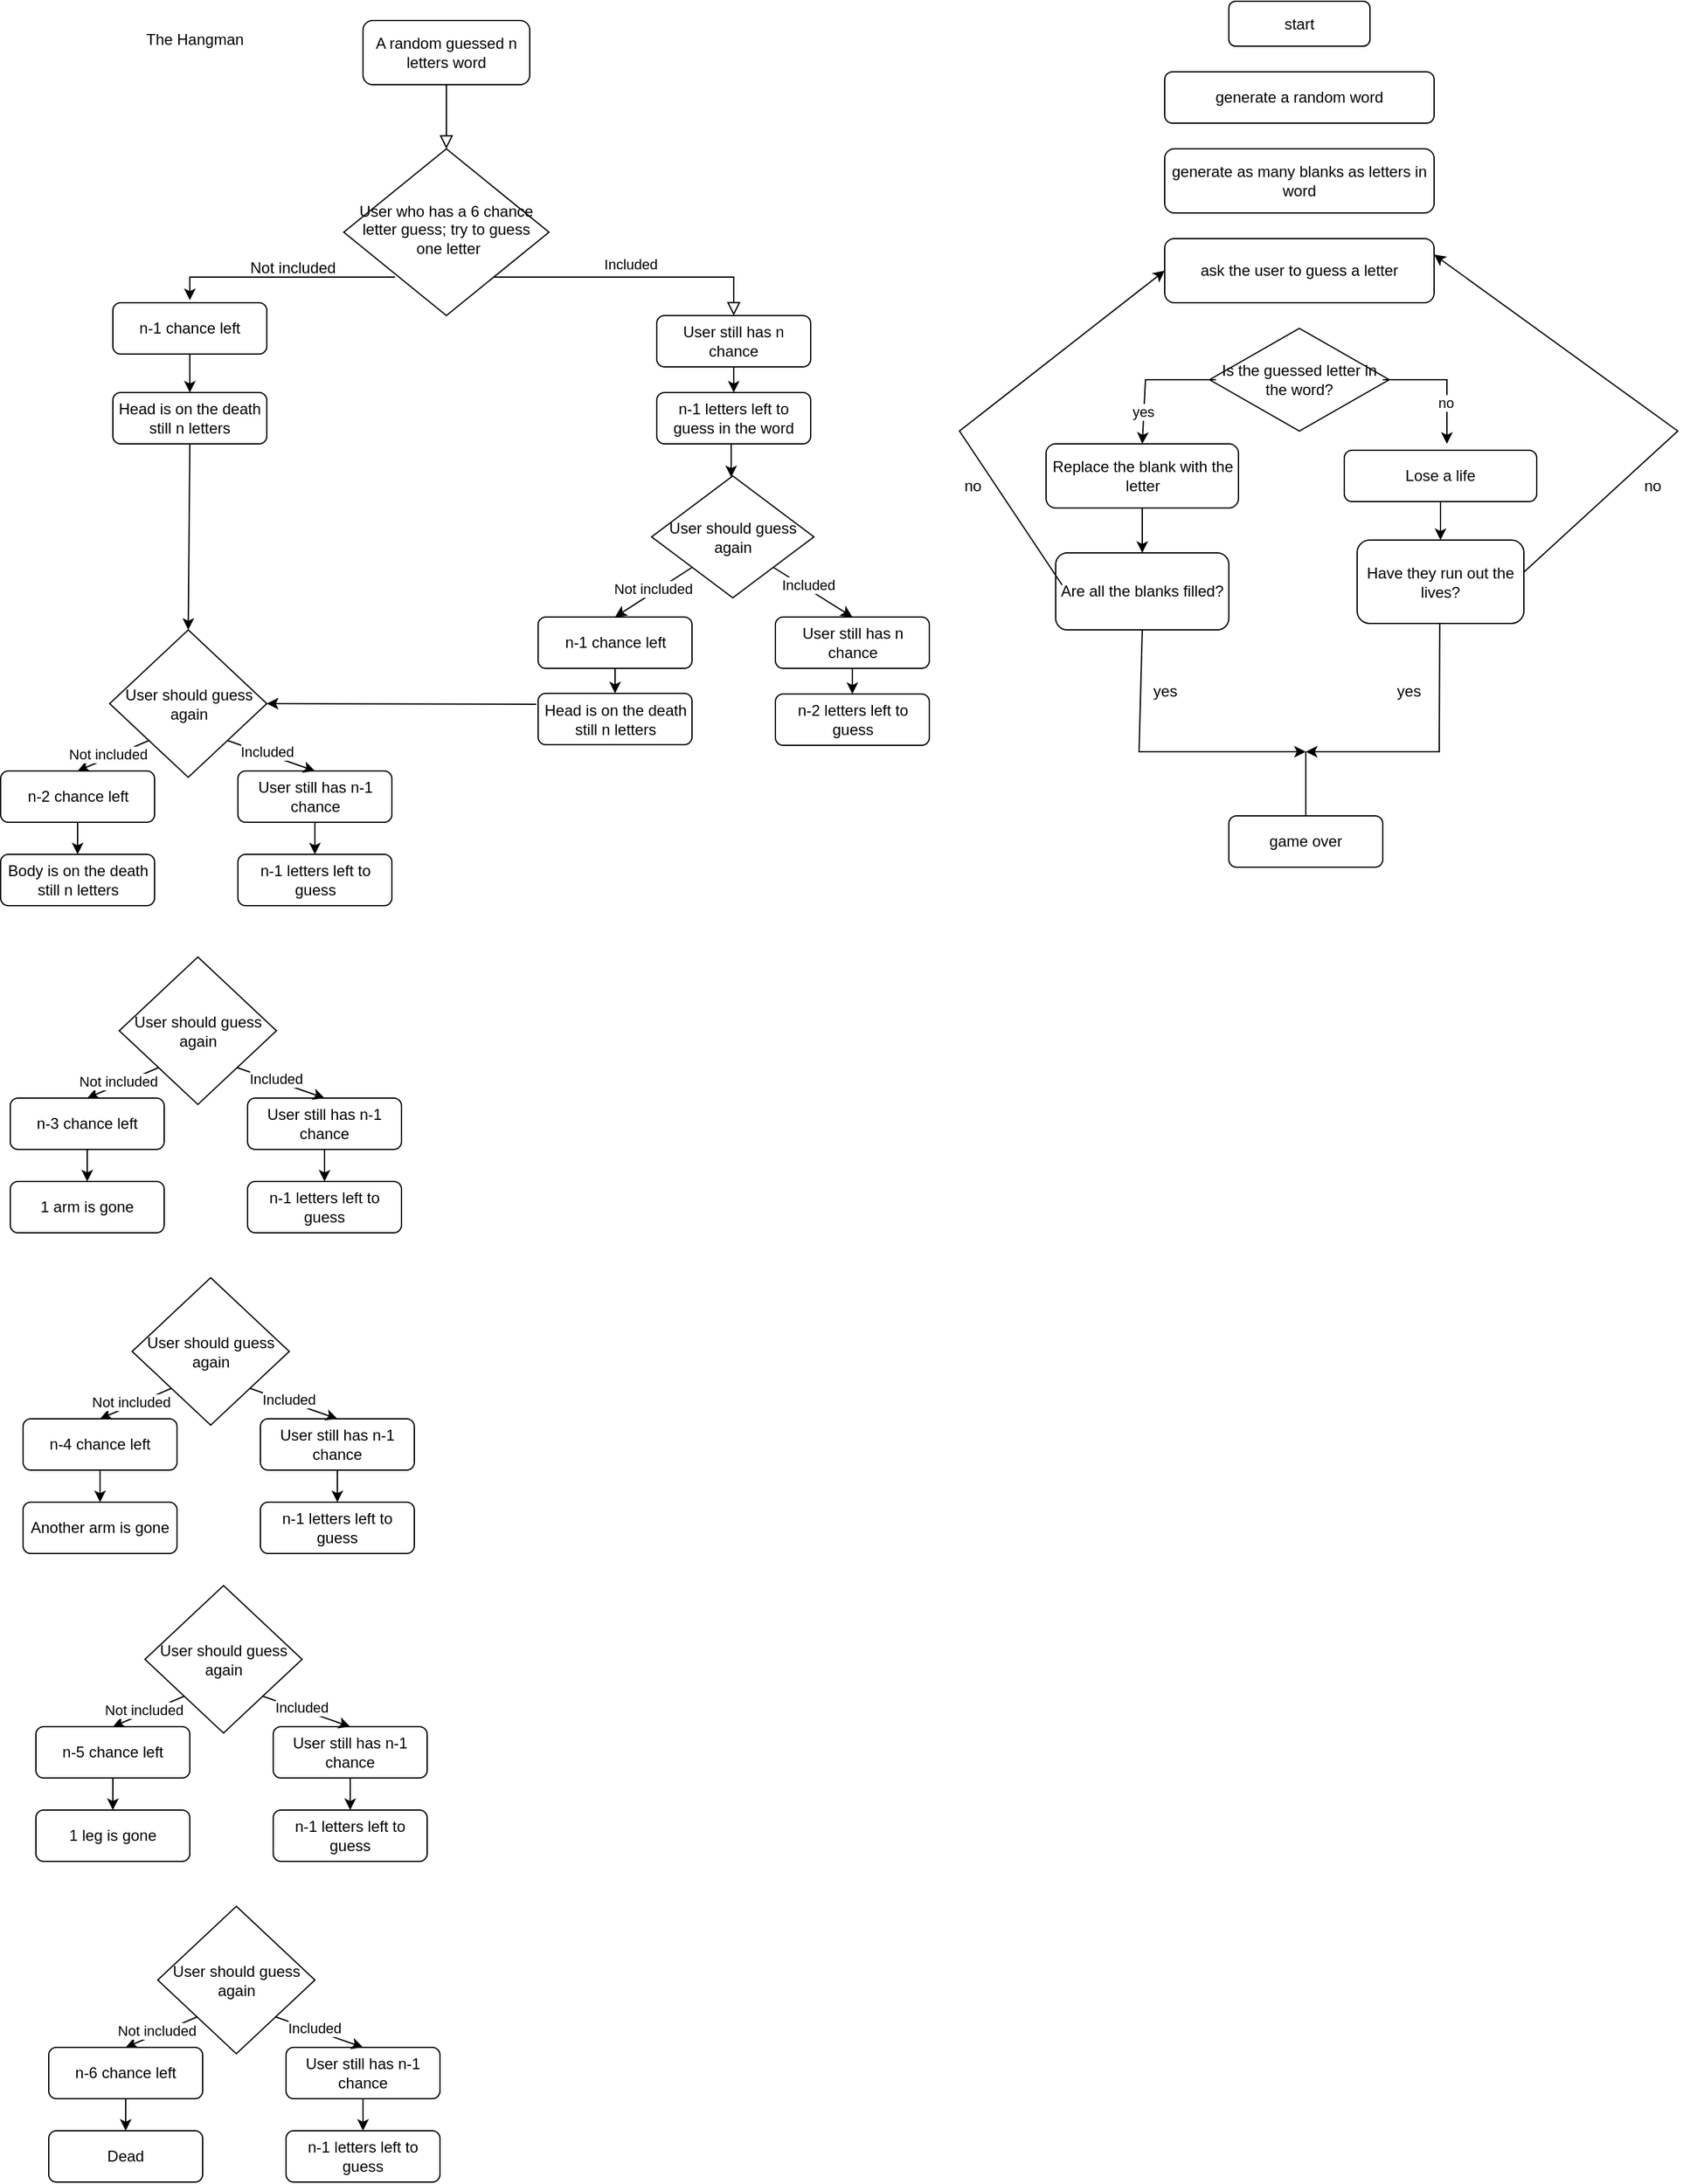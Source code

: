 <mxfile version="26.2.14">
  <diagram id="C5RBs43oDa-KdzZeNtuy" name="Page-1">
    <mxGraphModel dx="1940" dy="800" grid="1" gridSize="10" guides="1" tooltips="1" connect="1" arrows="1" fold="1" page="1" pageScale="1" pageWidth="827" pageHeight="1169" math="0" shadow="0">
      <root>
        <mxCell id="WIyWlLk6GJQsqaUBKTNV-0" />
        <mxCell id="WIyWlLk6GJQsqaUBKTNV-1" parent="WIyWlLk6GJQsqaUBKTNV-0" />
        <mxCell id="WIyWlLk6GJQsqaUBKTNV-2" value="" style="rounded=0;html=1;jettySize=auto;orthogonalLoop=1;fontSize=11;endArrow=block;endFill=0;endSize=8;strokeWidth=1;shadow=0;labelBackgroundColor=none;edgeStyle=orthogonalEdgeStyle;" parent="WIyWlLk6GJQsqaUBKTNV-1" source="WIyWlLk6GJQsqaUBKTNV-3" target="WIyWlLk6GJQsqaUBKTNV-6" edge="1">
          <mxGeometry relative="1" as="geometry" />
        </mxCell>
        <mxCell id="WIyWlLk6GJQsqaUBKTNV-3" value="A random guessed n letters word" style="rounded=1;whiteSpace=wrap;html=1;fontSize=12;glass=0;strokeWidth=1;shadow=0;" parent="WIyWlLk6GJQsqaUBKTNV-1" vertex="1">
          <mxGeometry x="185" y="20" width="130" height="50" as="geometry" />
        </mxCell>
        <mxCell id="WIyWlLk6GJQsqaUBKTNV-5" value="Included&amp;nbsp;" style="edgeStyle=orthogonalEdgeStyle;rounded=0;html=1;jettySize=auto;orthogonalLoop=1;fontSize=11;endArrow=block;endFill=0;endSize=8;strokeWidth=1;shadow=0;labelBackgroundColor=none;" parent="WIyWlLk6GJQsqaUBKTNV-1" source="WIyWlLk6GJQsqaUBKTNV-6" target="WIyWlLk6GJQsqaUBKTNV-7" edge="1">
          <mxGeometry y="10" relative="1" as="geometry">
            <mxPoint as="offset" />
            <Array as="points">
              <mxPoint x="320" y="220" />
              <mxPoint x="320" y="220" />
            </Array>
          </mxGeometry>
        </mxCell>
        <mxCell id="WIyWlLk6GJQsqaUBKTNV-6" value="User who has a 6 chance letter guess; try to guess &amp;nbsp;one letter" style="rhombus;whiteSpace=wrap;html=1;shadow=0;fontFamily=Helvetica;fontSize=12;align=center;strokeWidth=1;spacing=6;spacingTop=-4;" parent="WIyWlLk6GJQsqaUBKTNV-1" vertex="1">
          <mxGeometry x="170" y="120" width="160" height="130" as="geometry" />
        </mxCell>
        <mxCell id="WIyWlLk6GJQsqaUBKTNV-7" value="User still has n chance" style="rounded=1;whiteSpace=wrap;html=1;fontSize=12;glass=0;strokeWidth=1;shadow=0;" parent="WIyWlLk6GJQsqaUBKTNV-1" vertex="1">
          <mxGeometry x="414" y="250" width="120" height="40" as="geometry" />
        </mxCell>
        <mxCell id="TZgdga29-gHt7Y1s_UGH-0" value="" style="endArrow=classic;html=1;rounded=0;" edge="1" parent="WIyWlLk6GJQsqaUBKTNV-1">
          <mxGeometry width="50" height="50" relative="1" as="geometry">
            <mxPoint x="210" y="220" as="sourcePoint" />
            <mxPoint x="50" y="238" as="targetPoint" />
            <Array as="points">
              <mxPoint x="50" y="220" />
            </Array>
          </mxGeometry>
        </mxCell>
        <mxCell id="TZgdga29-gHt7Y1s_UGH-1" value="n-1 chance left" style="rounded=1;whiteSpace=wrap;html=1;" vertex="1" parent="WIyWlLk6GJQsqaUBKTNV-1">
          <mxGeometry x="-10" y="240" width="120" height="40" as="geometry" />
        </mxCell>
        <mxCell id="TZgdga29-gHt7Y1s_UGH-2" value="Not included" style="text;html=1;align=center;verticalAlign=middle;resizable=0;points=[];autosize=1;strokeColor=none;fillColor=none;" vertex="1" parent="WIyWlLk6GJQsqaUBKTNV-1">
          <mxGeometry x="85" y="198" width="90" height="30" as="geometry" />
        </mxCell>
        <mxCell id="TZgdga29-gHt7Y1s_UGH-3" value="Head is on the death still n letters" style="rounded=1;whiteSpace=wrap;html=1;" vertex="1" parent="WIyWlLk6GJQsqaUBKTNV-1">
          <mxGeometry x="-10" y="310" width="120" height="40" as="geometry" />
        </mxCell>
        <mxCell id="TZgdga29-gHt7Y1s_UGH-4" value="" style="endArrow=classic;html=1;rounded=0;entryX=0.5;entryY=0;entryDx=0;entryDy=0;" edge="1" parent="WIyWlLk6GJQsqaUBKTNV-1" target="TZgdga29-gHt7Y1s_UGH-3">
          <mxGeometry width="50" height="50" relative="1" as="geometry">
            <mxPoint x="50" y="280" as="sourcePoint" />
            <mxPoint x="100" y="230" as="targetPoint" />
          </mxGeometry>
        </mxCell>
        <mxCell id="TZgdga29-gHt7Y1s_UGH-5" value="User should guess again" style="rhombus;whiteSpace=wrap;html=1;" vertex="1" parent="WIyWlLk6GJQsqaUBKTNV-1">
          <mxGeometry x="-12.5" y="495" width="122.5" height="115" as="geometry" />
        </mxCell>
        <mxCell id="TZgdga29-gHt7Y1s_UGH-32" value="" style="edgeStyle=orthogonalEdgeStyle;rounded=0;orthogonalLoop=1;jettySize=auto;html=1;" edge="1" parent="WIyWlLk6GJQsqaUBKTNV-1" source="TZgdga29-gHt7Y1s_UGH-9" target="TZgdga29-gHt7Y1s_UGH-20">
          <mxGeometry relative="1" as="geometry">
            <Array as="points">
              <mxPoint x="472" y="360" />
              <mxPoint x="472" y="360" />
            </Array>
          </mxGeometry>
        </mxCell>
        <mxCell id="TZgdga29-gHt7Y1s_UGH-9" value="n-1 letters left to guess in the word" style="rounded=1;whiteSpace=wrap;html=1;" vertex="1" parent="WIyWlLk6GJQsqaUBKTNV-1">
          <mxGeometry x="414" y="310" width="120" height="40" as="geometry" />
        </mxCell>
        <mxCell id="TZgdga29-gHt7Y1s_UGH-10" value="" style="endArrow=classic;html=1;rounded=0;entryX=0.5;entryY=0;entryDx=0;entryDy=0;exitX=0.5;exitY=1;exitDx=0;exitDy=0;" edge="1" parent="WIyWlLk6GJQsqaUBKTNV-1" source="WIyWlLk6GJQsqaUBKTNV-7" target="TZgdga29-gHt7Y1s_UGH-9">
          <mxGeometry width="50" height="50" relative="1" as="geometry">
            <mxPoint x="470" y="290" as="sourcePoint" />
            <mxPoint x="520" y="240" as="targetPoint" />
          </mxGeometry>
        </mxCell>
        <mxCell id="TZgdga29-gHt7Y1s_UGH-12" value="User still has n-1 chance" style="rounded=1;whiteSpace=wrap;html=1;fontSize=12;glass=0;strokeWidth=1;shadow=0;" vertex="1" parent="WIyWlLk6GJQsqaUBKTNV-1">
          <mxGeometry x="87.5" y="605" width="120" height="40" as="geometry" />
        </mxCell>
        <mxCell id="TZgdga29-gHt7Y1s_UGH-13" value="n-1 letters left to guess" style="rounded=1;whiteSpace=wrap;html=1;" vertex="1" parent="WIyWlLk6GJQsqaUBKTNV-1">
          <mxGeometry x="87.5" y="670" width="120" height="40" as="geometry" />
        </mxCell>
        <mxCell id="TZgdga29-gHt7Y1s_UGH-14" value="" style="endArrow=classic;html=1;rounded=0;entryX=0.5;entryY=0;entryDx=0;entryDy=0;exitX=0.5;exitY=1;exitDx=0;exitDy=0;" edge="1" parent="WIyWlLk6GJQsqaUBKTNV-1" source="TZgdga29-gHt7Y1s_UGH-12" target="TZgdga29-gHt7Y1s_UGH-13">
          <mxGeometry width="50" height="50" relative="1" as="geometry">
            <mxPoint x="143.5" y="645" as="sourcePoint" />
            <mxPoint x="193.5" y="595" as="targetPoint" />
          </mxGeometry>
        </mxCell>
        <mxCell id="TZgdga29-gHt7Y1s_UGH-15" value="n-2 chance left" style="rounded=1;whiteSpace=wrap;html=1;" vertex="1" parent="WIyWlLk6GJQsqaUBKTNV-1">
          <mxGeometry x="-97.5" y="605" width="120" height="40" as="geometry" />
        </mxCell>
        <mxCell id="TZgdga29-gHt7Y1s_UGH-16" value="Body is on the death still n letters" style="rounded=1;whiteSpace=wrap;html=1;" vertex="1" parent="WIyWlLk6GJQsqaUBKTNV-1">
          <mxGeometry x="-97.5" y="670" width="120" height="40" as="geometry" />
        </mxCell>
        <mxCell id="TZgdga29-gHt7Y1s_UGH-17" value="" style="endArrow=classic;html=1;rounded=0;entryX=0.5;entryY=0;entryDx=0;entryDy=0;" edge="1" parent="WIyWlLk6GJQsqaUBKTNV-1" target="TZgdga29-gHt7Y1s_UGH-16">
          <mxGeometry width="50" height="50" relative="1" as="geometry">
            <mxPoint x="-37.5" y="645" as="sourcePoint" />
            <mxPoint x="12.5" y="595" as="targetPoint" />
          </mxGeometry>
        </mxCell>
        <mxCell id="TZgdga29-gHt7Y1s_UGH-18" value="" style="endArrow=classic;html=1;rounded=0;entryX=0.5;entryY=0;entryDx=0;entryDy=0;exitX=1;exitY=1;exitDx=0;exitDy=0;" edge="1" parent="WIyWlLk6GJQsqaUBKTNV-1" source="TZgdga29-gHt7Y1s_UGH-5" target="TZgdga29-gHt7Y1s_UGH-12">
          <mxGeometry width="50" height="50" relative="1" as="geometry">
            <mxPoint x="262.5" y="595" as="sourcePoint" />
            <mxPoint x="312.5" y="545" as="targetPoint" />
          </mxGeometry>
        </mxCell>
        <mxCell id="TZgdga29-gHt7Y1s_UGH-34" value="Included" style="edgeLabel;html=1;align=center;verticalAlign=middle;resizable=0;points=[];" vertex="1" connectable="0" parent="TZgdga29-gHt7Y1s_UGH-18">
          <mxGeometry x="-0.137" y="2" relative="1" as="geometry">
            <mxPoint as="offset" />
          </mxGeometry>
        </mxCell>
        <mxCell id="TZgdga29-gHt7Y1s_UGH-19" value="" style="endArrow=classic;html=1;rounded=0;exitX=0;exitY=1;exitDx=0;exitDy=0;entryX=0.5;entryY=0;entryDx=0;entryDy=0;" edge="1" parent="WIyWlLk6GJQsqaUBKTNV-1" source="TZgdga29-gHt7Y1s_UGH-5" target="TZgdga29-gHt7Y1s_UGH-15">
          <mxGeometry width="50" height="50" relative="1" as="geometry">
            <mxPoint x="262.5" y="595" as="sourcePoint" />
            <mxPoint x="312.5" y="545" as="targetPoint" />
          </mxGeometry>
        </mxCell>
        <mxCell id="TZgdga29-gHt7Y1s_UGH-35" value="Not included" style="edgeLabel;html=1;align=center;verticalAlign=middle;resizable=0;points=[];" vertex="1" connectable="0" parent="TZgdga29-gHt7Y1s_UGH-19">
          <mxGeometry x="0.137" y="-3" relative="1" as="geometry">
            <mxPoint x="1" as="offset" />
          </mxGeometry>
        </mxCell>
        <mxCell id="TZgdga29-gHt7Y1s_UGH-20" value="User should guess again" style="rhombus;whiteSpace=wrap;html=1;" vertex="1" parent="WIyWlLk6GJQsqaUBKTNV-1">
          <mxGeometry x="410" y="375" width="126.5" height="95" as="geometry" />
        </mxCell>
        <mxCell id="TZgdga29-gHt7Y1s_UGH-21" value="User still has n chance" style="rounded=1;whiteSpace=wrap;html=1;fontSize=12;glass=0;strokeWidth=1;shadow=0;" vertex="1" parent="WIyWlLk6GJQsqaUBKTNV-1">
          <mxGeometry x="506.5" y="485" width="120" height="40" as="geometry" />
        </mxCell>
        <mxCell id="TZgdga29-gHt7Y1s_UGH-22" value="n-2 letters left to guess" style="rounded=1;whiteSpace=wrap;html=1;" vertex="1" parent="WIyWlLk6GJQsqaUBKTNV-1">
          <mxGeometry x="506.5" y="545" width="120" height="40" as="geometry" />
        </mxCell>
        <mxCell id="TZgdga29-gHt7Y1s_UGH-23" value="" style="endArrow=classic;html=1;rounded=0;exitX=0.5;exitY=1;exitDx=0;exitDy=0;" edge="1" parent="WIyWlLk6GJQsqaUBKTNV-1" source="TZgdga29-gHt7Y1s_UGH-21" target="TZgdga29-gHt7Y1s_UGH-22">
          <mxGeometry width="50" height="50" relative="1" as="geometry">
            <mxPoint x="562.5" y="525" as="sourcePoint" />
            <mxPoint x="612.5" y="475" as="targetPoint" />
          </mxGeometry>
        </mxCell>
        <mxCell id="TZgdga29-gHt7Y1s_UGH-24" value="n-1 chance left" style="rounded=1;whiteSpace=wrap;html=1;" vertex="1" parent="WIyWlLk6GJQsqaUBKTNV-1">
          <mxGeometry x="321.5" y="485" width="120" height="40" as="geometry" />
        </mxCell>
        <mxCell id="TZgdga29-gHt7Y1s_UGH-25" value="Head is on the death still n letters" style="rounded=1;whiteSpace=wrap;html=1;" vertex="1" parent="WIyWlLk6GJQsqaUBKTNV-1">
          <mxGeometry x="321.5" y="544.5" width="120" height="40" as="geometry" />
        </mxCell>
        <mxCell id="TZgdga29-gHt7Y1s_UGH-26" value="" style="endArrow=classic;html=1;rounded=0;entryX=0.5;entryY=0;entryDx=0;entryDy=0;" edge="1" parent="WIyWlLk6GJQsqaUBKTNV-1" target="TZgdga29-gHt7Y1s_UGH-25">
          <mxGeometry width="50" height="50" relative="1" as="geometry">
            <mxPoint x="381.5" y="525" as="sourcePoint" />
            <mxPoint x="431.5" y="475" as="targetPoint" />
          </mxGeometry>
        </mxCell>
        <mxCell id="TZgdga29-gHt7Y1s_UGH-27" value="" style="endArrow=classic;html=1;rounded=0;entryX=0.5;entryY=0;entryDx=0;entryDy=0;exitX=1;exitY=1;exitDx=0;exitDy=0;" edge="1" parent="WIyWlLk6GJQsqaUBKTNV-1" source="TZgdga29-gHt7Y1s_UGH-20" target="TZgdga29-gHt7Y1s_UGH-21">
          <mxGeometry width="50" height="50" relative="1" as="geometry">
            <mxPoint x="681.5" y="475" as="sourcePoint" />
            <mxPoint x="731.5" y="425" as="targetPoint" />
          </mxGeometry>
        </mxCell>
        <mxCell id="TZgdga29-gHt7Y1s_UGH-36" value="Included" style="edgeLabel;html=1;align=center;verticalAlign=middle;resizable=0;points=[];" vertex="1" connectable="0" parent="TZgdga29-gHt7Y1s_UGH-27">
          <mxGeometry x="-0.161" y="3" relative="1" as="geometry">
            <mxPoint x="-1" as="offset" />
          </mxGeometry>
        </mxCell>
        <mxCell id="TZgdga29-gHt7Y1s_UGH-28" value="" style="endArrow=classic;html=1;rounded=0;exitX=0;exitY=1;exitDx=0;exitDy=0;entryX=0.5;entryY=0;entryDx=0;entryDy=0;" edge="1" parent="WIyWlLk6GJQsqaUBKTNV-1" source="TZgdga29-gHt7Y1s_UGH-20" target="TZgdga29-gHt7Y1s_UGH-24">
          <mxGeometry width="50" height="50" relative="1" as="geometry">
            <mxPoint x="681.5" y="475" as="sourcePoint" />
            <mxPoint x="731.5" y="425" as="targetPoint" />
          </mxGeometry>
        </mxCell>
        <mxCell id="TZgdga29-gHt7Y1s_UGH-37" value="Not included" style="edgeLabel;html=1;align=center;verticalAlign=middle;resizable=0;points=[];" vertex="1" connectable="0" parent="TZgdga29-gHt7Y1s_UGH-28">
          <mxGeometry x="-0.025" y="-3" relative="1" as="geometry">
            <mxPoint as="offset" />
          </mxGeometry>
        </mxCell>
        <mxCell id="TZgdga29-gHt7Y1s_UGH-33" value="The Hangman" style="text;strokeColor=none;fillColor=none;align=left;verticalAlign=middle;spacingLeft=4;spacingRight=4;overflow=hidden;points=[[0,0.5],[1,0.5]];portConstraint=eastwest;rotatable=0;whiteSpace=wrap;html=1;" vertex="1" parent="WIyWlLk6GJQsqaUBKTNV-1">
          <mxGeometry x="10" y="10" width="90" height="50" as="geometry" />
        </mxCell>
        <mxCell id="TZgdga29-gHt7Y1s_UGH-38" value="" style="endArrow=classic;html=1;rounded=0;exitX=0.5;exitY=1;exitDx=0;exitDy=0;entryX=0.5;entryY=0;entryDx=0;entryDy=0;" edge="1" parent="WIyWlLk6GJQsqaUBKTNV-1" source="TZgdga29-gHt7Y1s_UGH-3" target="TZgdga29-gHt7Y1s_UGH-5">
          <mxGeometry width="50" height="50" relative="1" as="geometry">
            <mxPoint x="120" y="570" as="sourcePoint" />
            <mxPoint x="55" y="600" as="targetPoint" />
          </mxGeometry>
        </mxCell>
        <mxCell id="TZgdga29-gHt7Y1s_UGH-39" value="" style="endArrow=classic;html=1;rounded=0;entryX=1;entryY=0.5;entryDx=0;entryDy=0;" edge="1" parent="WIyWlLk6GJQsqaUBKTNV-1" target="TZgdga29-gHt7Y1s_UGH-5">
          <mxGeometry width="50" height="50" relative="1" as="geometry">
            <mxPoint x="320" y="553" as="sourcePoint" />
            <mxPoint x="300" y="430" as="targetPoint" />
          </mxGeometry>
        </mxCell>
        <mxCell id="TZgdga29-gHt7Y1s_UGH-41" value="User should guess again" style="rhombus;whiteSpace=wrap;html=1;" vertex="1" parent="WIyWlLk6GJQsqaUBKTNV-1">
          <mxGeometry x="-5" y="750" width="122.5" height="115" as="geometry" />
        </mxCell>
        <mxCell id="TZgdga29-gHt7Y1s_UGH-42" value="User still has n-1 chance" style="rounded=1;whiteSpace=wrap;html=1;fontSize=12;glass=0;strokeWidth=1;shadow=0;" vertex="1" parent="WIyWlLk6GJQsqaUBKTNV-1">
          <mxGeometry x="95" y="860" width="120" height="40" as="geometry" />
        </mxCell>
        <mxCell id="TZgdga29-gHt7Y1s_UGH-43" value="n-1 letters left to guess" style="rounded=1;whiteSpace=wrap;html=1;" vertex="1" parent="WIyWlLk6GJQsqaUBKTNV-1">
          <mxGeometry x="95" y="925" width="120" height="40" as="geometry" />
        </mxCell>
        <mxCell id="TZgdga29-gHt7Y1s_UGH-44" value="" style="endArrow=classic;html=1;rounded=0;entryX=0.5;entryY=0;entryDx=0;entryDy=0;exitX=0.5;exitY=1;exitDx=0;exitDy=0;" edge="1" parent="WIyWlLk6GJQsqaUBKTNV-1" source="TZgdga29-gHt7Y1s_UGH-42" target="TZgdga29-gHt7Y1s_UGH-43">
          <mxGeometry width="50" height="50" relative="1" as="geometry">
            <mxPoint x="151" y="900" as="sourcePoint" />
            <mxPoint x="201" y="850" as="targetPoint" />
          </mxGeometry>
        </mxCell>
        <mxCell id="TZgdga29-gHt7Y1s_UGH-45" value="n-3 chance left" style="rounded=1;whiteSpace=wrap;html=1;" vertex="1" parent="WIyWlLk6GJQsqaUBKTNV-1">
          <mxGeometry x="-90" y="860" width="120" height="40" as="geometry" />
        </mxCell>
        <mxCell id="TZgdga29-gHt7Y1s_UGH-46" value="1 arm is gone" style="rounded=1;whiteSpace=wrap;html=1;" vertex="1" parent="WIyWlLk6GJQsqaUBKTNV-1">
          <mxGeometry x="-90" y="925" width="120" height="40" as="geometry" />
        </mxCell>
        <mxCell id="TZgdga29-gHt7Y1s_UGH-47" value="" style="endArrow=classic;html=1;rounded=0;entryX=0.5;entryY=0;entryDx=0;entryDy=0;" edge="1" parent="WIyWlLk6GJQsqaUBKTNV-1" target="TZgdga29-gHt7Y1s_UGH-46">
          <mxGeometry width="50" height="50" relative="1" as="geometry">
            <mxPoint x="-30" y="900" as="sourcePoint" />
            <mxPoint x="20" y="850" as="targetPoint" />
          </mxGeometry>
        </mxCell>
        <mxCell id="TZgdga29-gHt7Y1s_UGH-48" value="" style="endArrow=classic;html=1;rounded=0;entryX=0.5;entryY=0;entryDx=0;entryDy=0;exitX=1;exitY=1;exitDx=0;exitDy=0;" edge="1" parent="WIyWlLk6GJQsqaUBKTNV-1" source="TZgdga29-gHt7Y1s_UGH-41" target="TZgdga29-gHt7Y1s_UGH-42">
          <mxGeometry width="50" height="50" relative="1" as="geometry">
            <mxPoint x="270" y="850" as="sourcePoint" />
            <mxPoint x="320" y="800" as="targetPoint" />
          </mxGeometry>
        </mxCell>
        <mxCell id="TZgdga29-gHt7Y1s_UGH-49" value="Included" style="edgeLabel;html=1;align=center;verticalAlign=middle;resizable=0;points=[];" vertex="1" connectable="0" parent="TZgdga29-gHt7Y1s_UGH-48">
          <mxGeometry x="-0.137" y="2" relative="1" as="geometry">
            <mxPoint as="offset" />
          </mxGeometry>
        </mxCell>
        <mxCell id="TZgdga29-gHt7Y1s_UGH-50" value="" style="endArrow=classic;html=1;rounded=0;exitX=0;exitY=1;exitDx=0;exitDy=0;entryX=0.5;entryY=0;entryDx=0;entryDy=0;" edge="1" parent="WIyWlLk6GJQsqaUBKTNV-1" source="TZgdga29-gHt7Y1s_UGH-41" target="TZgdga29-gHt7Y1s_UGH-45">
          <mxGeometry width="50" height="50" relative="1" as="geometry">
            <mxPoint x="270" y="850" as="sourcePoint" />
            <mxPoint x="320" y="800" as="targetPoint" />
          </mxGeometry>
        </mxCell>
        <mxCell id="TZgdga29-gHt7Y1s_UGH-51" value="Not included" style="edgeLabel;html=1;align=center;verticalAlign=middle;resizable=0;points=[];" vertex="1" connectable="0" parent="TZgdga29-gHt7Y1s_UGH-50">
          <mxGeometry x="0.137" y="-3" relative="1" as="geometry">
            <mxPoint x="1" as="offset" />
          </mxGeometry>
        </mxCell>
        <mxCell id="TZgdga29-gHt7Y1s_UGH-52" value="User should guess again" style="rhombus;whiteSpace=wrap;html=1;" vertex="1" parent="WIyWlLk6GJQsqaUBKTNV-1">
          <mxGeometry x="5" y="1000" width="122.5" height="115" as="geometry" />
        </mxCell>
        <mxCell id="TZgdga29-gHt7Y1s_UGH-53" value="User still has n-1 chance" style="rounded=1;whiteSpace=wrap;html=1;fontSize=12;glass=0;strokeWidth=1;shadow=0;" vertex="1" parent="WIyWlLk6GJQsqaUBKTNV-1">
          <mxGeometry x="105" y="1110" width="120" height="40" as="geometry" />
        </mxCell>
        <mxCell id="TZgdga29-gHt7Y1s_UGH-54" value="n-1 letters left to guess" style="rounded=1;whiteSpace=wrap;html=1;" vertex="1" parent="WIyWlLk6GJQsqaUBKTNV-1">
          <mxGeometry x="105" y="1175" width="120" height="40" as="geometry" />
        </mxCell>
        <mxCell id="TZgdga29-gHt7Y1s_UGH-55" value="" style="endArrow=classic;html=1;rounded=0;entryX=0.5;entryY=0;entryDx=0;entryDy=0;exitX=0.5;exitY=1;exitDx=0;exitDy=0;" edge="1" parent="WIyWlLk6GJQsqaUBKTNV-1" source="TZgdga29-gHt7Y1s_UGH-53" target="TZgdga29-gHt7Y1s_UGH-54">
          <mxGeometry width="50" height="50" relative="1" as="geometry">
            <mxPoint x="161" y="1150" as="sourcePoint" />
            <mxPoint x="211" y="1100" as="targetPoint" />
          </mxGeometry>
        </mxCell>
        <mxCell id="TZgdga29-gHt7Y1s_UGH-56" value="n-4 chance left" style="rounded=1;whiteSpace=wrap;html=1;" vertex="1" parent="WIyWlLk6GJQsqaUBKTNV-1">
          <mxGeometry x="-80" y="1110" width="120" height="40" as="geometry" />
        </mxCell>
        <mxCell id="TZgdga29-gHt7Y1s_UGH-57" value="Another arm is gone" style="rounded=1;whiteSpace=wrap;html=1;" vertex="1" parent="WIyWlLk6GJQsqaUBKTNV-1">
          <mxGeometry x="-80" y="1175" width="120" height="40" as="geometry" />
        </mxCell>
        <mxCell id="TZgdga29-gHt7Y1s_UGH-58" value="" style="endArrow=classic;html=1;rounded=0;entryX=0.5;entryY=0;entryDx=0;entryDy=0;" edge="1" parent="WIyWlLk6GJQsqaUBKTNV-1" target="TZgdga29-gHt7Y1s_UGH-57">
          <mxGeometry width="50" height="50" relative="1" as="geometry">
            <mxPoint x="-20" y="1150" as="sourcePoint" />
            <mxPoint x="30" y="1100" as="targetPoint" />
          </mxGeometry>
        </mxCell>
        <mxCell id="TZgdga29-gHt7Y1s_UGH-59" value="" style="endArrow=classic;html=1;rounded=0;entryX=0.5;entryY=0;entryDx=0;entryDy=0;exitX=1;exitY=1;exitDx=0;exitDy=0;" edge="1" parent="WIyWlLk6GJQsqaUBKTNV-1" source="TZgdga29-gHt7Y1s_UGH-52" target="TZgdga29-gHt7Y1s_UGH-53">
          <mxGeometry width="50" height="50" relative="1" as="geometry">
            <mxPoint x="280" y="1100" as="sourcePoint" />
            <mxPoint x="330" y="1050" as="targetPoint" />
          </mxGeometry>
        </mxCell>
        <mxCell id="TZgdga29-gHt7Y1s_UGH-60" value="Included" style="edgeLabel;html=1;align=center;verticalAlign=middle;resizable=0;points=[];" vertex="1" connectable="0" parent="TZgdga29-gHt7Y1s_UGH-59">
          <mxGeometry x="-0.137" y="2" relative="1" as="geometry">
            <mxPoint as="offset" />
          </mxGeometry>
        </mxCell>
        <mxCell id="TZgdga29-gHt7Y1s_UGH-61" value="" style="endArrow=classic;html=1;rounded=0;exitX=0;exitY=1;exitDx=0;exitDy=0;entryX=0.5;entryY=0;entryDx=0;entryDy=0;" edge="1" parent="WIyWlLk6GJQsqaUBKTNV-1" source="TZgdga29-gHt7Y1s_UGH-52" target="TZgdga29-gHt7Y1s_UGH-56">
          <mxGeometry width="50" height="50" relative="1" as="geometry">
            <mxPoint x="280" y="1100" as="sourcePoint" />
            <mxPoint x="330" y="1050" as="targetPoint" />
          </mxGeometry>
        </mxCell>
        <mxCell id="TZgdga29-gHt7Y1s_UGH-62" value="Not included" style="edgeLabel;html=1;align=center;verticalAlign=middle;resizable=0;points=[];" vertex="1" connectable="0" parent="TZgdga29-gHt7Y1s_UGH-61">
          <mxGeometry x="0.137" y="-3" relative="1" as="geometry">
            <mxPoint x="1" as="offset" />
          </mxGeometry>
        </mxCell>
        <mxCell id="TZgdga29-gHt7Y1s_UGH-73" value="User should guess again" style="rhombus;whiteSpace=wrap;html=1;" vertex="1" parent="WIyWlLk6GJQsqaUBKTNV-1">
          <mxGeometry x="15" y="1240" width="122.5" height="115" as="geometry" />
        </mxCell>
        <mxCell id="TZgdga29-gHt7Y1s_UGH-74" value="User still has n-1 chance" style="rounded=1;whiteSpace=wrap;html=1;fontSize=12;glass=0;strokeWidth=1;shadow=0;" vertex="1" parent="WIyWlLk6GJQsqaUBKTNV-1">
          <mxGeometry x="115" y="1350" width="120" height="40" as="geometry" />
        </mxCell>
        <mxCell id="TZgdga29-gHt7Y1s_UGH-75" value="n-1 letters left to guess" style="rounded=1;whiteSpace=wrap;html=1;" vertex="1" parent="WIyWlLk6GJQsqaUBKTNV-1">
          <mxGeometry x="115" y="1415" width="120" height="40" as="geometry" />
        </mxCell>
        <mxCell id="TZgdga29-gHt7Y1s_UGH-76" value="" style="endArrow=classic;html=1;rounded=0;entryX=0.5;entryY=0;entryDx=0;entryDy=0;exitX=0.5;exitY=1;exitDx=0;exitDy=0;" edge="1" parent="WIyWlLk6GJQsqaUBKTNV-1" source="TZgdga29-gHt7Y1s_UGH-74" target="TZgdga29-gHt7Y1s_UGH-75">
          <mxGeometry width="50" height="50" relative="1" as="geometry">
            <mxPoint x="171" y="1390" as="sourcePoint" />
            <mxPoint x="221" y="1340" as="targetPoint" />
          </mxGeometry>
        </mxCell>
        <mxCell id="TZgdga29-gHt7Y1s_UGH-77" value="n-5 chance left" style="rounded=1;whiteSpace=wrap;html=1;" vertex="1" parent="WIyWlLk6GJQsqaUBKTNV-1">
          <mxGeometry x="-70" y="1350" width="120" height="40" as="geometry" />
        </mxCell>
        <mxCell id="TZgdga29-gHt7Y1s_UGH-78" value="1 leg is gone" style="rounded=1;whiteSpace=wrap;html=1;" vertex="1" parent="WIyWlLk6GJQsqaUBKTNV-1">
          <mxGeometry x="-70" y="1415" width="120" height="40" as="geometry" />
        </mxCell>
        <mxCell id="TZgdga29-gHt7Y1s_UGH-79" value="" style="endArrow=classic;html=1;rounded=0;entryX=0.5;entryY=0;entryDx=0;entryDy=0;" edge="1" parent="WIyWlLk6GJQsqaUBKTNV-1" target="TZgdga29-gHt7Y1s_UGH-78">
          <mxGeometry width="50" height="50" relative="1" as="geometry">
            <mxPoint x="-10" y="1390" as="sourcePoint" />
            <mxPoint x="40" y="1340" as="targetPoint" />
          </mxGeometry>
        </mxCell>
        <mxCell id="TZgdga29-gHt7Y1s_UGH-80" value="" style="endArrow=classic;html=1;rounded=0;entryX=0.5;entryY=0;entryDx=0;entryDy=0;exitX=1;exitY=1;exitDx=0;exitDy=0;" edge="1" parent="WIyWlLk6GJQsqaUBKTNV-1" source="TZgdga29-gHt7Y1s_UGH-73" target="TZgdga29-gHt7Y1s_UGH-74">
          <mxGeometry width="50" height="50" relative="1" as="geometry">
            <mxPoint x="290" y="1340" as="sourcePoint" />
            <mxPoint x="340" y="1290" as="targetPoint" />
          </mxGeometry>
        </mxCell>
        <mxCell id="TZgdga29-gHt7Y1s_UGH-81" value="Included" style="edgeLabel;html=1;align=center;verticalAlign=middle;resizable=0;points=[];" vertex="1" connectable="0" parent="TZgdga29-gHt7Y1s_UGH-80">
          <mxGeometry x="-0.137" y="2" relative="1" as="geometry">
            <mxPoint as="offset" />
          </mxGeometry>
        </mxCell>
        <mxCell id="TZgdga29-gHt7Y1s_UGH-82" value="" style="endArrow=classic;html=1;rounded=0;exitX=0;exitY=1;exitDx=0;exitDy=0;entryX=0.5;entryY=0;entryDx=0;entryDy=0;" edge="1" parent="WIyWlLk6GJQsqaUBKTNV-1" source="TZgdga29-gHt7Y1s_UGH-73" target="TZgdga29-gHt7Y1s_UGH-77">
          <mxGeometry width="50" height="50" relative="1" as="geometry">
            <mxPoint x="290" y="1340" as="sourcePoint" />
            <mxPoint x="340" y="1290" as="targetPoint" />
          </mxGeometry>
        </mxCell>
        <mxCell id="TZgdga29-gHt7Y1s_UGH-83" value="Not included" style="edgeLabel;html=1;align=center;verticalAlign=middle;resizable=0;points=[];" vertex="1" connectable="0" parent="TZgdga29-gHt7Y1s_UGH-82">
          <mxGeometry x="0.137" y="-3" relative="1" as="geometry">
            <mxPoint x="1" as="offset" />
          </mxGeometry>
        </mxCell>
        <mxCell id="TZgdga29-gHt7Y1s_UGH-84" value="User should guess again" style="rhombus;whiteSpace=wrap;html=1;" vertex="1" parent="WIyWlLk6GJQsqaUBKTNV-1">
          <mxGeometry x="25" y="1490" width="122.5" height="115" as="geometry" />
        </mxCell>
        <mxCell id="TZgdga29-gHt7Y1s_UGH-85" value="User still has n-1 chance" style="rounded=1;whiteSpace=wrap;html=1;fontSize=12;glass=0;strokeWidth=1;shadow=0;" vertex="1" parent="WIyWlLk6GJQsqaUBKTNV-1">
          <mxGeometry x="125" y="1600" width="120" height="40" as="geometry" />
        </mxCell>
        <mxCell id="TZgdga29-gHt7Y1s_UGH-86" value="n-1 letters left to guess" style="rounded=1;whiteSpace=wrap;html=1;" vertex="1" parent="WIyWlLk6GJQsqaUBKTNV-1">
          <mxGeometry x="125" y="1665" width="120" height="40" as="geometry" />
        </mxCell>
        <mxCell id="TZgdga29-gHt7Y1s_UGH-87" value="" style="endArrow=classic;html=1;rounded=0;entryX=0.5;entryY=0;entryDx=0;entryDy=0;exitX=0.5;exitY=1;exitDx=0;exitDy=0;" edge="1" parent="WIyWlLk6GJQsqaUBKTNV-1" source="TZgdga29-gHt7Y1s_UGH-85" target="TZgdga29-gHt7Y1s_UGH-86">
          <mxGeometry width="50" height="50" relative="1" as="geometry">
            <mxPoint x="181" y="1640" as="sourcePoint" />
            <mxPoint x="231" y="1590" as="targetPoint" />
          </mxGeometry>
        </mxCell>
        <mxCell id="TZgdga29-gHt7Y1s_UGH-88" value="n-6 chance left" style="rounded=1;whiteSpace=wrap;html=1;" vertex="1" parent="WIyWlLk6GJQsqaUBKTNV-1">
          <mxGeometry x="-60" y="1600" width="120" height="40" as="geometry" />
        </mxCell>
        <mxCell id="TZgdga29-gHt7Y1s_UGH-89" value="Dead" style="rounded=1;whiteSpace=wrap;html=1;" vertex="1" parent="WIyWlLk6GJQsqaUBKTNV-1">
          <mxGeometry x="-60" y="1665" width="120" height="40" as="geometry" />
        </mxCell>
        <mxCell id="TZgdga29-gHt7Y1s_UGH-90" value="" style="endArrow=classic;html=1;rounded=0;entryX=0.5;entryY=0;entryDx=0;entryDy=0;" edge="1" parent="WIyWlLk6GJQsqaUBKTNV-1" target="TZgdga29-gHt7Y1s_UGH-89">
          <mxGeometry width="50" height="50" relative="1" as="geometry">
            <mxPoint y="1640" as="sourcePoint" />
            <mxPoint x="50" y="1590" as="targetPoint" />
          </mxGeometry>
        </mxCell>
        <mxCell id="TZgdga29-gHt7Y1s_UGH-91" value="" style="endArrow=classic;html=1;rounded=0;entryX=0.5;entryY=0;entryDx=0;entryDy=0;exitX=1;exitY=1;exitDx=0;exitDy=0;" edge="1" parent="WIyWlLk6GJQsqaUBKTNV-1" source="TZgdga29-gHt7Y1s_UGH-84" target="TZgdga29-gHt7Y1s_UGH-85">
          <mxGeometry width="50" height="50" relative="1" as="geometry">
            <mxPoint x="300" y="1590" as="sourcePoint" />
            <mxPoint x="350" y="1540" as="targetPoint" />
          </mxGeometry>
        </mxCell>
        <mxCell id="TZgdga29-gHt7Y1s_UGH-92" value="Included" style="edgeLabel;html=1;align=center;verticalAlign=middle;resizable=0;points=[];" vertex="1" connectable="0" parent="TZgdga29-gHt7Y1s_UGH-91">
          <mxGeometry x="-0.137" y="2" relative="1" as="geometry">
            <mxPoint as="offset" />
          </mxGeometry>
        </mxCell>
        <mxCell id="TZgdga29-gHt7Y1s_UGH-93" value="" style="endArrow=classic;html=1;rounded=0;exitX=0;exitY=1;exitDx=0;exitDy=0;entryX=0.5;entryY=0;entryDx=0;entryDy=0;" edge="1" parent="WIyWlLk6GJQsqaUBKTNV-1" source="TZgdga29-gHt7Y1s_UGH-84" target="TZgdga29-gHt7Y1s_UGH-88">
          <mxGeometry width="50" height="50" relative="1" as="geometry">
            <mxPoint x="300" y="1590" as="sourcePoint" />
            <mxPoint x="350" y="1540" as="targetPoint" />
          </mxGeometry>
        </mxCell>
        <mxCell id="TZgdga29-gHt7Y1s_UGH-94" value="Not included" style="edgeLabel;html=1;align=center;verticalAlign=middle;resizable=0;points=[];" vertex="1" connectable="0" parent="TZgdga29-gHt7Y1s_UGH-93">
          <mxGeometry x="0.137" y="-3" relative="1" as="geometry">
            <mxPoint x="1" as="offset" />
          </mxGeometry>
        </mxCell>
        <mxCell id="TZgdga29-gHt7Y1s_UGH-100" value="start" style="rounded=1;whiteSpace=wrap;html=1;" vertex="1" parent="WIyWlLk6GJQsqaUBKTNV-1">
          <mxGeometry x="860" y="5" width="110" height="35" as="geometry" />
        </mxCell>
        <mxCell id="TZgdga29-gHt7Y1s_UGH-101" value="generate a random word" style="rounded=1;whiteSpace=wrap;html=1;" vertex="1" parent="WIyWlLk6GJQsqaUBKTNV-1">
          <mxGeometry x="810" y="60" width="210" height="40" as="geometry" />
        </mxCell>
        <mxCell id="TZgdga29-gHt7Y1s_UGH-102" value="generate as many blanks as letters in word" style="rounded=1;whiteSpace=wrap;html=1;" vertex="1" parent="WIyWlLk6GJQsqaUBKTNV-1">
          <mxGeometry x="810" y="120" width="210" height="50" as="geometry" />
        </mxCell>
        <mxCell id="TZgdga29-gHt7Y1s_UGH-104" value="ask the user to guess a letter" style="rounded=1;whiteSpace=wrap;html=1;" vertex="1" parent="WIyWlLk6GJQsqaUBKTNV-1">
          <mxGeometry x="810" y="190" width="210" height="50" as="geometry" />
        </mxCell>
        <mxCell id="TZgdga29-gHt7Y1s_UGH-105" value="Is the guessed letter in the word?" style="rhombus;whiteSpace=wrap;html=1;" vertex="1" parent="WIyWlLk6GJQsqaUBKTNV-1">
          <mxGeometry x="845" y="260" width="140" height="80" as="geometry" />
        </mxCell>
        <mxCell id="TZgdga29-gHt7Y1s_UGH-106" value="Replace the blank with the letter" style="rounded=1;whiteSpace=wrap;html=1;" vertex="1" parent="WIyWlLk6GJQsqaUBKTNV-1">
          <mxGeometry x="717.5" y="350" width="150" height="50" as="geometry" />
        </mxCell>
        <mxCell id="TZgdga29-gHt7Y1s_UGH-107" value="Lose a life" style="rounded=1;whiteSpace=wrap;html=1;" vertex="1" parent="WIyWlLk6GJQsqaUBKTNV-1">
          <mxGeometry x="950" y="355" width="150" height="40" as="geometry" />
        </mxCell>
        <mxCell id="TZgdga29-gHt7Y1s_UGH-108" value="" style="endArrow=classic;html=1;rounded=0;entryX=0.5;entryY=0;entryDx=0;entryDy=0;" edge="1" parent="WIyWlLk6GJQsqaUBKTNV-1" target="TZgdga29-gHt7Y1s_UGH-106">
          <mxGeometry width="50" height="50" relative="1" as="geometry">
            <mxPoint x="850" y="300" as="sourcePoint" />
            <mxPoint x="900" y="250" as="targetPoint" />
            <Array as="points">
              <mxPoint x="795" y="300" />
            </Array>
          </mxGeometry>
        </mxCell>
        <mxCell id="TZgdga29-gHt7Y1s_UGH-110" value="yes" style="edgeLabel;html=1;align=center;verticalAlign=middle;resizable=0;points=[];" vertex="1" connectable="0" parent="TZgdga29-gHt7Y1s_UGH-108">
          <mxGeometry x="0.518" y="-1" relative="1" as="geometry">
            <mxPoint as="offset" />
          </mxGeometry>
        </mxCell>
        <mxCell id="TZgdga29-gHt7Y1s_UGH-109" value="" style="endArrow=classic;html=1;rounded=0;" edge="1" parent="WIyWlLk6GJQsqaUBKTNV-1">
          <mxGeometry width="50" height="50" relative="1" as="geometry">
            <mxPoint x="980" y="300" as="sourcePoint" />
            <mxPoint x="1030" y="350" as="targetPoint" />
            <Array as="points">
              <mxPoint x="1030" y="300" />
            </Array>
          </mxGeometry>
        </mxCell>
        <mxCell id="TZgdga29-gHt7Y1s_UGH-111" value="no" style="edgeLabel;html=1;align=center;verticalAlign=middle;resizable=0;points=[];" vertex="1" connectable="0" parent="TZgdga29-gHt7Y1s_UGH-109">
          <mxGeometry x="0.377" y="-1" relative="1" as="geometry">
            <mxPoint y="-1" as="offset" />
          </mxGeometry>
        </mxCell>
        <mxCell id="TZgdga29-gHt7Y1s_UGH-112" value="Have they run out the lives?" style="rounded=1;whiteSpace=wrap;html=1;" vertex="1" parent="WIyWlLk6GJQsqaUBKTNV-1">
          <mxGeometry x="960" y="425" width="130" height="65" as="geometry" />
        </mxCell>
        <mxCell id="TZgdga29-gHt7Y1s_UGH-113" value="Are all the blanks filled?" style="rounded=1;whiteSpace=wrap;html=1;" vertex="1" parent="WIyWlLk6GJQsqaUBKTNV-1">
          <mxGeometry x="725" y="435" width="135" height="60" as="geometry" />
        </mxCell>
        <mxCell id="TZgdga29-gHt7Y1s_UGH-114" value="" style="endArrow=classic;html=1;rounded=0;entryX=0;entryY=0.5;entryDx=0;entryDy=0;" edge="1" parent="WIyWlLk6GJQsqaUBKTNV-1" target="TZgdga29-gHt7Y1s_UGH-104">
          <mxGeometry width="50" height="50" relative="1" as="geometry">
            <mxPoint x="730" y="460" as="sourcePoint" />
            <mxPoint x="780" y="410" as="targetPoint" />
            <Array as="points">
              <mxPoint x="650" y="340" />
            </Array>
          </mxGeometry>
        </mxCell>
        <mxCell id="TZgdga29-gHt7Y1s_UGH-115" value="" style="endArrow=classic;html=1;rounded=0;entryX=1;entryY=0.25;entryDx=0;entryDy=0;" edge="1" parent="WIyWlLk6GJQsqaUBKTNV-1" target="TZgdga29-gHt7Y1s_UGH-104">
          <mxGeometry width="50" height="50" relative="1" as="geometry">
            <mxPoint x="1090" y="450" as="sourcePoint" />
            <mxPoint x="1140" y="400" as="targetPoint" />
            <Array as="points">
              <mxPoint x="1210" y="340" />
            </Array>
          </mxGeometry>
        </mxCell>
        <mxCell id="TZgdga29-gHt7Y1s_UGH-116" value="no" style="text;html=1;align=center;verticalAlign=middle;resizable=0;points=[];autosize=1;strokeColor=none;fillColor=none;" vertex="1" parent="WIyWlLk6GJQsqaUBKTNV-1">
          <mxGeometry x="640" y="368" width="40" height="30" as="geometry" />
        </mxCell>
        <mxCell id="TZgdga29-gHt7Y1s_UGH-117" value="no" style="text;html=1;align=center;verticalAlign=middle;resizable=0;points=[];autosize=1;strokeColor=none;fillColor=none;" vertex="1" parent="WIyWlLk6GJQsqaUBKTNV-1">
          <mxGeometry x="1170" y="368" width="40" height="30" as="geometry" />
        </mxCell>
        <mxCell id="TZgdga29-gHt7Y1s_UGH-118" value="" style="endArrow=classic;html=1;rounded=0;entryX=0.5;entryY=0;entryDx=0;entryDy=0;exitX=0.5;exitY=1;exitDx=0;exitDy=0;" edge="1" parent="WIyWlLk6GJQsqaUBKTNV-1" source="TZgdga29-gHt7Y1s_UGH-106" target="TZgdga29-gHt7Y1s_UGH-113">
          <mxGeometry width="50" height="50" relative="1" as="geometry">
            <mxPoint x="790" y="400" as="sourcePoint" />
            <mxPoint x="840" y="350" as="targetPoint" />
          </mxGeometry>
        </mxCell>
        <mxCell id="TZgdga29-gHt7Y1s_UGH-119" value="" style="endArrow=classic;html=1;rounded=0;exitX=0.5;exitY=1;exitDx=0;exitDy=0;entryX=0.5;entryY=0;entryDx=0;entryDy=0;" edge="1" parent="WIyWlLk6GJQsqaUBKTNV-1" source="TZgdga29-gHt7Y1s_UGH-107" target="TZgdga29-gHt7Y1s_UGH-112">
          <mxGeometry width="50" height="50" relative="1" as="geometry">
            <mxPoint x="1030" y="390" as="sourcePoint" />
            <mxPoint x="1080" y="340" as="targetPoint" />
          </mxGeometry>
        </mxCell>
        <mxCell id="TZgdga29-gHt7Y1s_UGH-120" value="" style="endArrow=classic;html=1;rounded=0;exitX=0.5;exitY=1;exitDx=0;exitDy=0;" edge="1" parent="WIyWlLk6GJQsqaUBKTNV-1" source="TZgdga29-gHt7Y1s_UGH-113">
          <mxGeometry width="50" height="50" relative="1" as="geometry">
            <mxPoint x="790" y="490" as="sourcePoint" />
            <mxPoint x="920" y="590" as="targetPoint" />
            <Array as="points">
              <mxPoint x="790" y="590" />
            </Array>
          </mxGeometry>
        </mxCell>
        <mxCell id="TZgdga29-gHt7Y1s_UGH-121" value="" style="endArrow=classic;html=1;rounded=0;exitX=0.5;exitY=1;exitDx=0;exitDy=0;" edge="1" parent="WIyWlLk6GJQsqaUBKTNV-1">
          <mxGeometry width="50" height="50" relative="1" as="geometry">
            <mxPoint x="1024.41" y="490" as="sourcePoint" />
            <mxPoint x="920" y="590" as="targetPoint" />
            <Array as="points">
              <mxPoint x="1024" y="590" />
            </Array>
          </mxGeometry>
        </mxCell>
        <mxCell id="TZgdga29-gHt7Y1s_UGH-122" value="" style="endArrow=none;html=1;rounded=0;" edge="1" parent="WIyWlLk6GJQsqaUBKTNV-1">
          <mxGeometry width="50" height="50" relative="1" as="geometry">
            <mxPoint x="920" y="640" as="sourcePoint" />
            <mxPoint x="920" y="590" as="targetPoint" />
          </mxGeometry>
        </mxCell>
        <mxCell id="TZgdga29-gHt7Y1s_UGH-123" value="yes" style="text;html=1;align=center;verticalAlign=middle;resizable=0;points=[];autosize=1;strokeColor=none;fillColor=none;" vertex="1" parent="WIyWlLk6GJQsqaUBKTNV-1">
          <mxGeometry x="790" y="528" width="40" height="30" as="geometry" />
        </mxCell>
        <mxCell id="TZgdga29-gHt7Y1s_UGH-124" value="yes" style="text;html=1;align=center;verticalAlign=middle;resizable=0;points=[];autosize=1;strokeColor=none;fillColor=none;" vertex="1" parent="WIyWlLk6GJQsqaUBKTNV-1">
          <mxGeometry x="980" y="528" width="40" height="30" as="geometry" />
        </mxCell>
        <mxCell id="TZgdga29-gHt7Y1s_UGH-125" value="game over" style="rounded=1;whiteSpace=wrap;html=1;" vertex="1" parent="WIyWlLk6GJQsqaUBKTNV-1">
          <mxGeometry x="860" y="640" width="120" height="40" as="geometry" />
        </mxCell>
      </root>
    </mxGraphModel>
  </diagram>
</mxfile>
